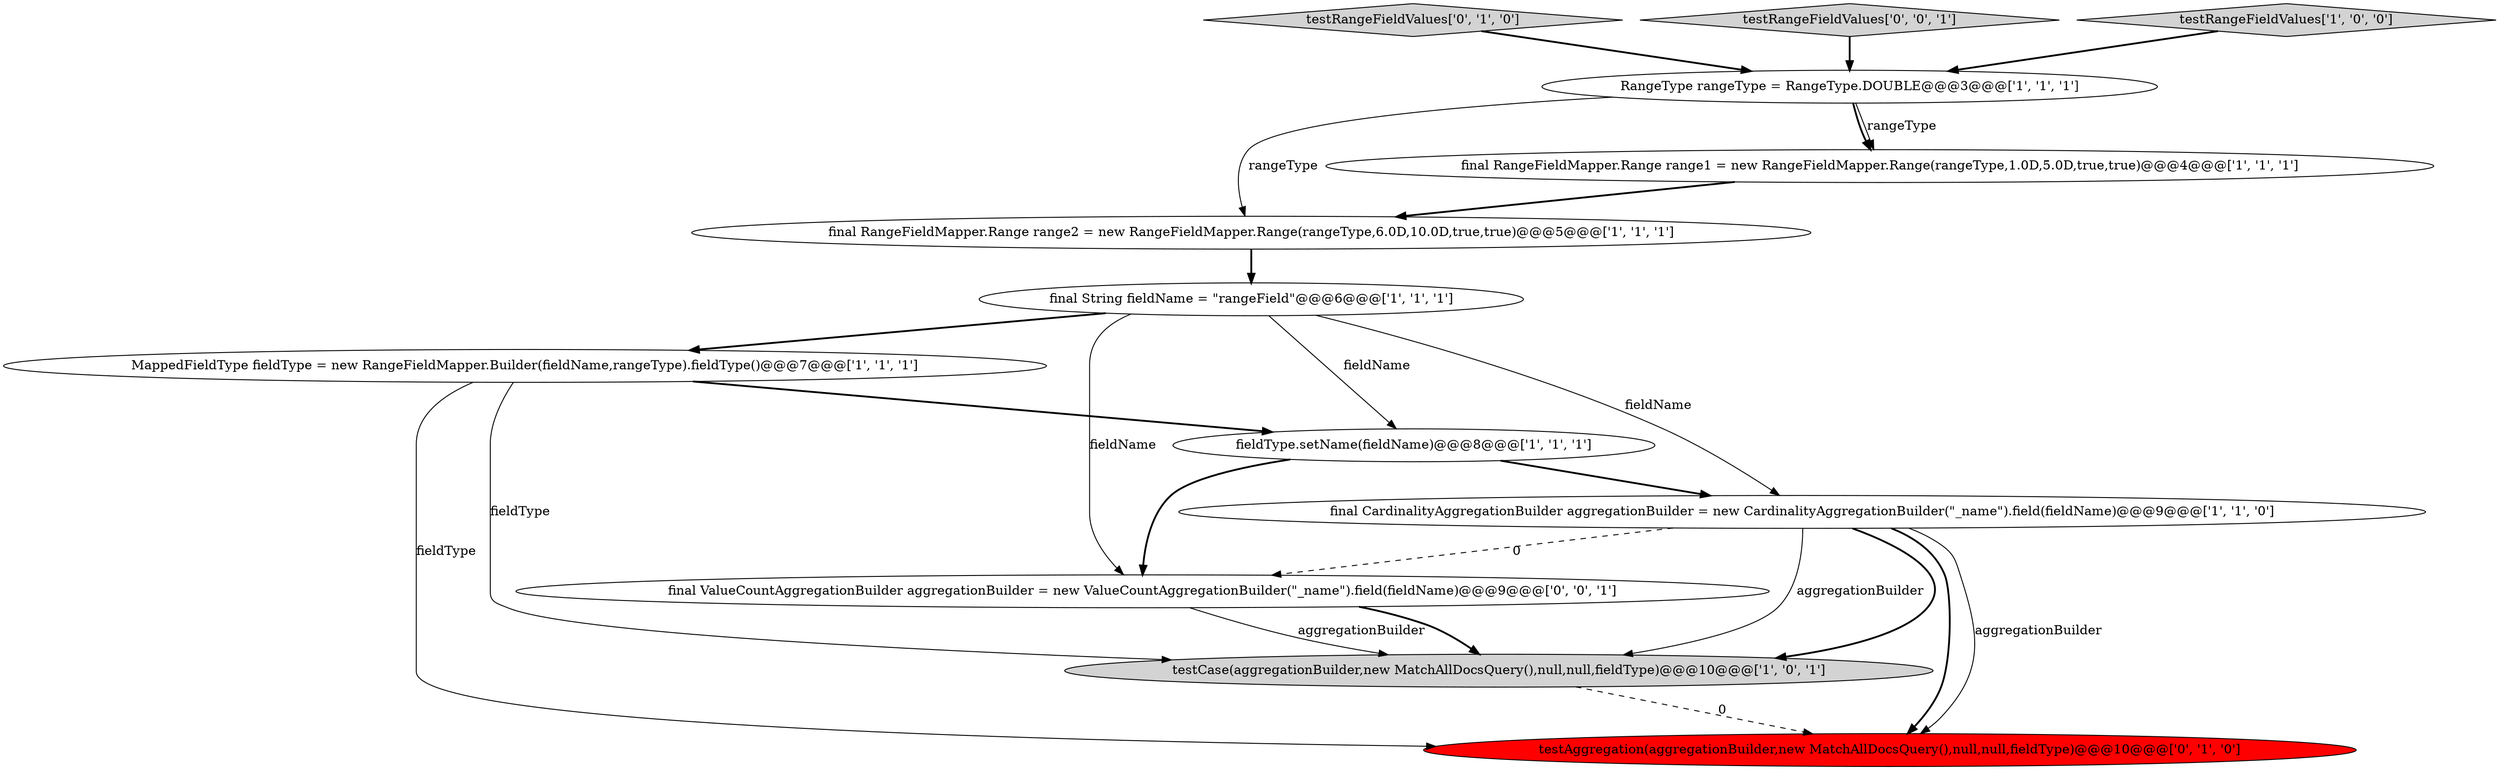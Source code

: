 digraph {
4 [style = filled, label = "final RangeFieldMapper.Range range2 = new RangeFieldMapper.Range(rangeType,6.0D,10.0D,true,true)@@@5@@@['1', '1', '1']", fillcolor = white, shape = ellipse image = "AAA0AAABBB1BBB"];
10 [style = filled, label = "testRangeFieldValues['0', '1', '0']", fillcolor = lightgray, shape = diamond image = "AAA0AAABBB2BBB"];
11 [style = filled, label = "testRangeFieldValues['0', '0', '1']", fillcolor = lightgray, shape = diamond image = "AAA0AAABBB3BBB"];
12 [style = filled, label = "final ValueCountAggregationBuilder aggregationBuilder = new ValueCountAggregationBuilder(\"_name\").field(fieldName)@@@9@@@['0', '0', '1']", fillcolor = white, shape = ellipse image = "AAA0AAABBB3BBB"];
9 [style = filled, label = "testAggregation(aggregationBuilder,new MatchAllDocsQuery(),null,null,fieldType)@@@10@@@['0', '1', '0']", fillcolor = red, shape = ellipse image = "AAA1AAABBB2BBB"];
8 [style = filled, label = "RangeType rangeType = RangeType.DOUBLE@@@3@@@['1', '1', '1']", fillcolor = white, shape = ellipse image = "AAA0AAABBB1BBB"];
5 [style = filled, label = "MappedFieldType fieldType = new RangeFieldMapper.Builder(fieldName,rangeType).fieldType()@@@7@@@['1', '1', '1']", fillcolor = white, shape = ellipse image = "AAA0AAABBB1BBB"];
7 [style = filled, label = "testRangeFieldValues['1', '0', '0']", fillcolor = lightgray, shape = diamond image = "AAA0AAABBB1BBB"];
1 [style = filled, label = "testCase(aggregationBuilder,new MatchAllDocsQuery(),null,null,fieldType)@@@10@@@['1', '0', '1']", fillcolor = lightgray, shape = ellipse image = "AAA0AAABBB1BBB"];
0 [style = filled, label = "final CardinalityAggregationBuilder aggregationBuilder = new CardinalityAggregationBuilder(\"_name\").field(fieldName)@@@9@@@['1', '1', '0']", fillcolor = white, shape = ellipse image = "AAA0AAABBB1BBB"];
6 [style = filled, label = "fieldType.setName(fieldName)@@@8@@@['1', '1', '1']", fillcolor = white, shape = ellipse image = "AAA0AAABBB1BBB"];
3 [style = filled, label = "final String fieldName = \"rangeField\"@@@6@@@['1', '1', '1']", fillcolor = white, shape = ellipse image = "AAA0AAABBB1BBB"];
2 [style = filled, label = "final RangeFieldMapper.Range range1 = new RangeFieldMapper.Range(rangeType,1.0D,5.0D,true,true)@@@4@@@['1', '1', '1']", fillcolor = white, shape = ellipse image = "AAA0AAABBB1BBB"];
4->3 [style = bold, label=""];
0->9 [style = bold, label=""];
3->12 [style = solid, label="fieldName"];
0->1 [style = solid, label="aggregationBuilder"];
0->9 [style = solid, label="aggregationBuilder"];
1->9 [style = dashed, label="0"];
12->1 [style = solid, label="aggregationBuilder"];
6->0 [style = bold, label=""];
5->9 [style = solid, label="fieldType"];
0->12 [style = dashed, label="0"];
3->0 [style = solid, label="fieldName"];
7->8 [style = bold, label=""];
12->1 [style = bold, label=""];
2->4 [style = bold, label=""];
3->5 [style = bold, label=""];
8->2 [style = solid, label="rangeType"];
8->4 [style = solid, label="rangeType"];
5->6 [style = bold, label=""];
10->8 [style = bold, label=""];
8->2 [style = bold, label=""];
0->1 [style = bold, label=""];
11->8 [style = bold, label=""];
3->6 [style = solid, label="fieldName"];
5->1 [style = solid, label="fieldType"];
6->12 [style = bold, label=""];
}
